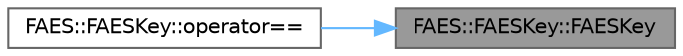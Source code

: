 digraph "FAES::FAESKey::FAESKey"
{
 // INTERACTIVE_SVG=YES
 // LATEX_PDF_SIZE
  bgcolor="transparent";
  edge [fontname=Helvetica,fontsize=10,labelfontname=Helvetica,labelfontsize=10];
  node [fontname=Helvetica,fontsize=10,shape=box,height=0.2,width=0.4];
  rankdir="RL";
  Node1 [id="Node000001",label="FAES::FAESKey::FAESKey",height=0.2,width=0.4,color="gray40", fillcolor="grey60", style="filled", fontcolor="black",tooltip=" "];
  Node1 -> Node2 [id="edge1_Node000001_Node000002",dir="back",color="steelblue1",style="solid",tooltip=" "];
  Node2 [id="Node000002",label="FAES::FAESKey::operator==",height=0.2,width=0.4,color="grey40", fillcolor="white", style="filled",URL="$d5/db8/structFAES_1_1FAESKey.html#aa48e99421f9ac646315291b7f29027ff",tooltip=" "];
}
